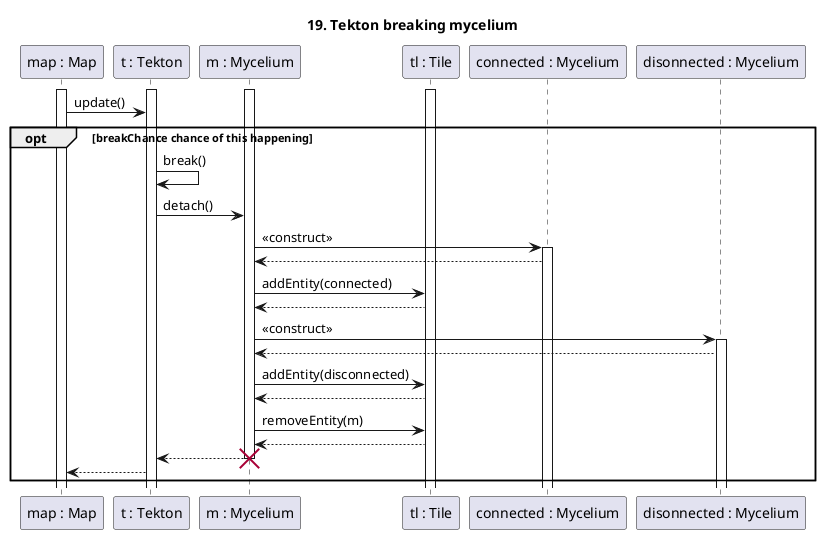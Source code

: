 @startuml 19. Tekton breaking mycelium
title 19. Tekton breaking mycelium

participant "map : Map" as M
participant "t : Tekton" as T
participant "m : Mycelium" as My
participant "tl : Tile" as Tl
participant "connected : Mycelium" as Mc
participant "disonnected : Mycelium" as Md


activate T
activate My
activate M
activate Tl

M->T : update()
opt breakChance chance of this happening
T->T : break()
T->My : detach()

My->Mc : <<construct>>

activate Mc

Mc-->My
My->Tl : addEntity(connected)
Tl --> My
My->Md : <<construct>>

activate Md

Md-->My
My->Tl : addEntity(disconnected)
Tl-->My

My->Tl : removeEntity(m)
Tl-->My

My-->T

destroy My
T-->M

end


@enduml